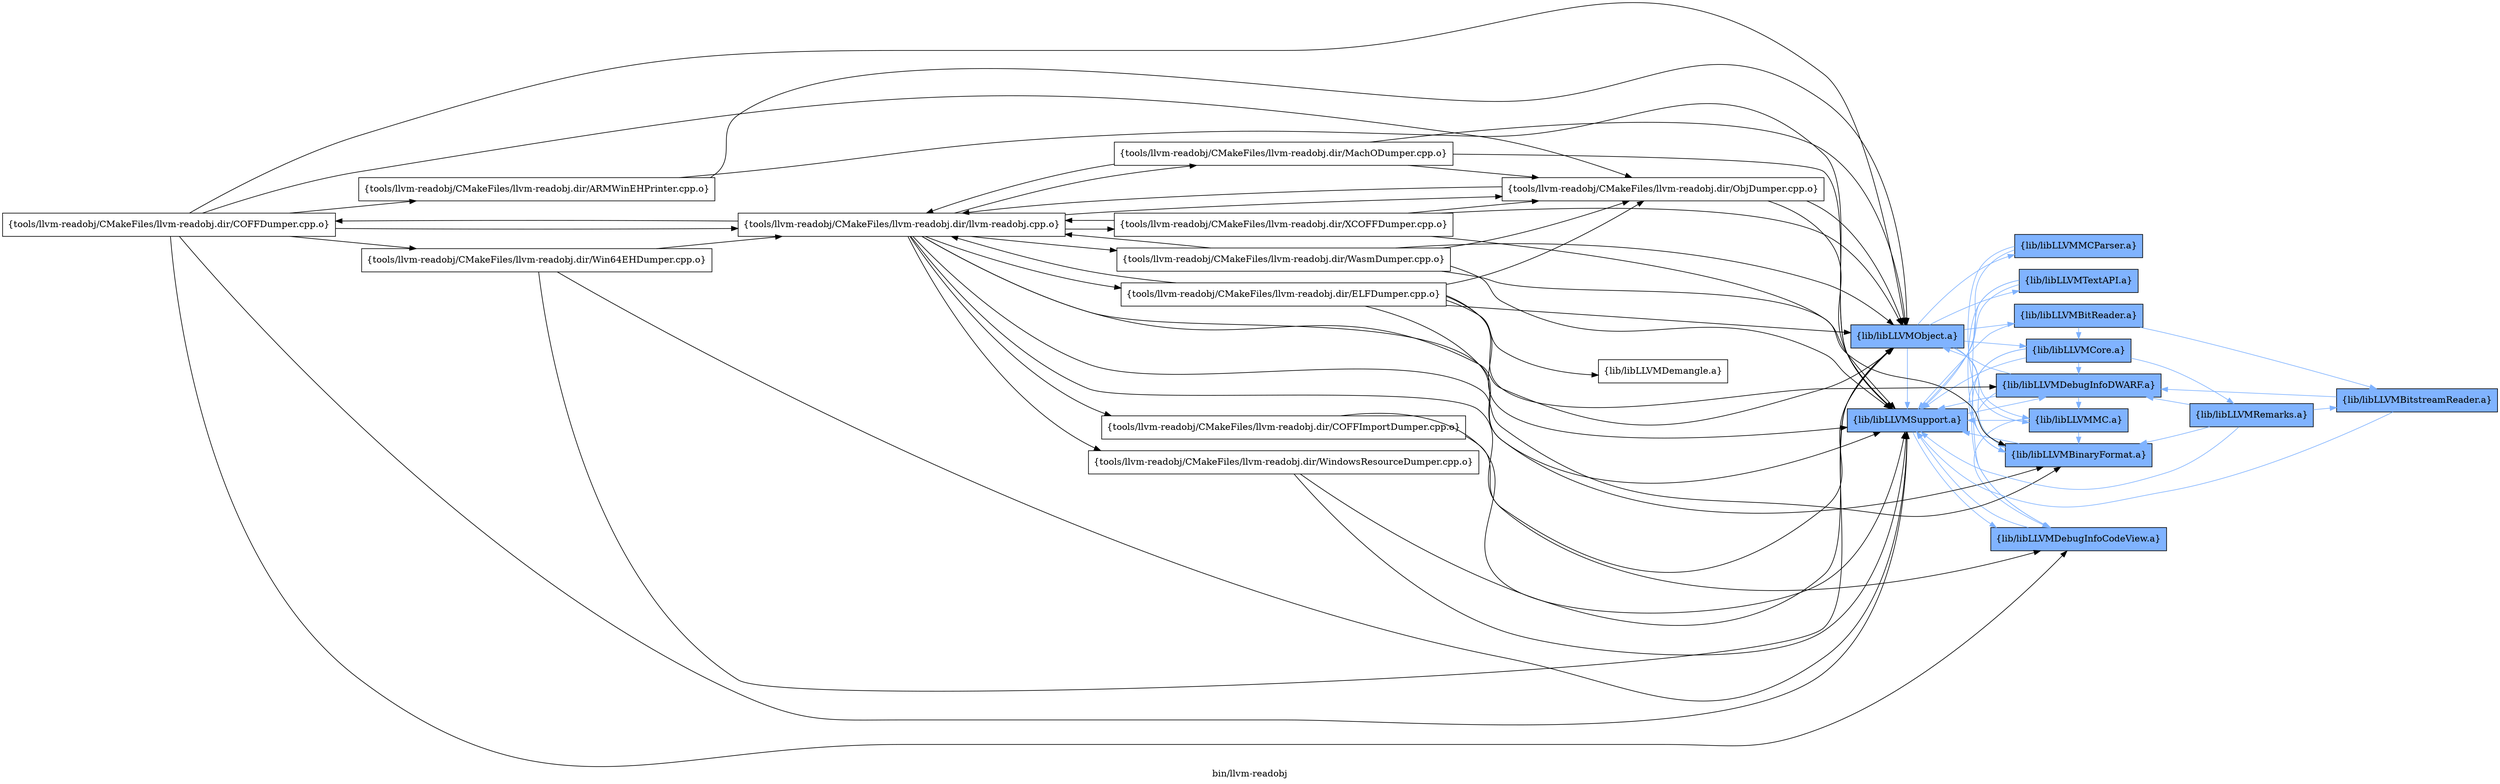 digraph "bin/llvm-readobj" {
	label="bin/llvm-readobj";
	rankdir=LR;
	{ rank=same; Node0x564f677fcee8;  }
	{ rank=same; Node0x564f677fe6f8; Node0x564f677fded8;  }
	{ rank=same; Node0x564f677fed88; Node0x564f677f7d08; Node0x564f677fa698; Node0x564f677fbef8; Node0x564f677f8348; Node0x564f677f9ba8; Node0x564f677fd848; Node0x564f677fc998;  }

	Node0x564f677fcee8 [shape=record,shape=box,group=0,label="{tools/llvm-readobj/CMakeFiles/llvm-readobj.dir/ARMWinEHPrinter.cpp.o}"];
	Node0x564f677fcee8 -> Node0x564f677fe6f8;
	Node0x564f677fcee8 -> Node0x564f677fded8;
	Node0x564f677fe6f8 [shape=record,shape=box,group=1,style=filled,fillcolor="0.600000 0.5 1",label="{lib/libLLVMObject.a}"];
	Node0x564f677fe6f8 -> Node0x564f677fded8[color="0.600000 0.5 1"];
	Node0x564f677fe6f8 -> Node0x564f677fed88[color="0.600000 0.5 1"];
	Node0x564f677fe6f8 -> Node0x564f677f7d08[color="0.600000 0.5 1"];
	Node0x564f677fe6f8 -> Node0x564f677fa698[color="0.600000 0.5 1"];
	Node0x564f677fe6f8 -> Node0x564f677fbef8[color="0.600000 0.5 1"];
	Node0x564f677fe6f8 -> Node0x564f677f8348[color="0.600000 0.5 1"];
	Node0x564f677fe6f8 -> Node0x564f677f9ba8[color="0.600000 0.5 1"];
	Node0x564f677fded8 [shape=record,shape=box,group=1,style=filled,fillcolor="0.600000 0.5 1",label="{lib/libLLVMSupport.a}"];
	Node0x564f677fded8 -> Node0x564f677fd848[color="0.600000 0.5 1"];
	Node0x564f677fded8 -> Node0x564f677fc998[color="0.600000 0.5 1"];
	Node0x564f677f7448 [shape=record,shape=box,group=0,label="{tools/llvm-readobj/CMakeFiles/llvm-readobj.dir/COFFDumper.cpp.o}"];
	Node0x564f677f7448 -> Node0x564f677fcee8;
	Node0x564f677f7448 -> Node0x564f677f6138;
	Node0x564f677f7448 -> Node0x564f677f96f8;
	Node0x564f677f7448 -> Node0x564f677fc268;
	Node0x564f677f7448 -> Node0x564f677fd848;
	Node0x564f677f7448 -> Node0x564f677fe6f8;
	Node0x564f677f7448 -> Node0x564f677fded8;
	Node0x564f677f6138 [shape=record,shape=box,group=0,label="{tools/llvm-readobj/CMakeFiles/llvm-readobj.dir/llvm-readobj.cpp.o}"];
	Node0x564f677f6138 -> Node0x564f677f7448;
	Node0x564f677f6138 -> Node0x564f677f6228;
	Node0x564f677f6138 -> Node0x564f677f5b48;
	Node0x564f677f6138 -> Node0x564f677f4fb8;
	Node0x564f677f6138 -> Node0x564f677f96f8;
	Node0x564f677f6138 -> Node0x564f677f9928;
	Node0x564f677f6138 -> Node0x564f677fc038;
	Node0x564f677f6138 -> Node0x564f677f78f8;
	Node0x564f677f6138 -> Node0x564f677fd848;
	Node0x564f677f6138 -> Node0x564f677fe6f8;
	Node0x564f677f6138 -> Node0x564f677fed88;
	Node0x564f677f6138 -> Node0x564f677fded8;
	Node0x564f677f96f8 [shape=record,shape=box,group=0,label="{tools/llvm-readobj/CMakeFiles/llvm-readobj.dir/ObjDumper.cpp.o}"];
	Node0x564f677f96f8 -> Node0x564f677f6138;
	Node0x564f677f96f8 -> Node0x564f677fe6f8;
	Node0x564f677f96f8 -> Node0x564f677fded8;
	Node0x564f677fc268 [shape=record,shape=box,group=0,label="{tools/llvm-readobj/CMakeFiles/llvm-readobj.dir/Win64EHDumper.cpp.o}"];
	Node0x564f677fc268 -> Node0x564f677f6138;
	Node0x564f677fc268 -> Node0x564f677fe6f8;
	Node0x564f677fc268 -> Node0x564f677fded8;
	Node0x564f677fd848 [shape=record,shape=box,group=1,style=filled,fillcolor="0.600000 0.5 1",label="{lib/libLLVMDebugInfoCodeView.a}"];
	Node0x564f677fd848 -> Node0x564f677fded8[color="0.600000 0.5 1"];
	Node0x564f677f6228 [shape=record,shape=box,group=0,label="{tools/llvm-readobj/CMakeFiles/llvm-readobj.dir/COFFImportDumper.cpp.o}"];
	Node0x564f677f6228 -> Node0x564f677fe6f8;
	Node0x564f677f6228 -> Node0x564f677fded8;
	Node0x564f677f5b48 [shape=record,shape=box,group=0,label="{tools/llvm-readobj/CMakeFiles/llvm-readobj.dir/ELFDumper.cpp.o}"];
	Node0x564f677f5b48 -> Node0x564f677f6138;
	Node0x564f677f5b48 -> Node0x564f677f96f8;
	Node0x564f677f5b48 -> Node0x564f677fc998;
	Node0x564f677f5b48 -> Node0x564f677fce48;
	Node0x564f677f5b48 -> Node0x564f677fe6f8;
	Node0x564f677f5b48 -> Node0x564f677fed88;
	Node0x564f677f5b48 -> Node0x564f677fded8;
	Node0x564f677fc998 [shape=record,shape=box,group=1,style=filled,fillcolor="0.600000 0.5 1",label="{lib/libLLVMDebugInfoDWARF.a}"];
	Node0x564f677fc998 -> Node0x564f677fe6f8[color="0.600000 0.5 1"];
	Node0x564f677fc998 -> Node0x564f677fed88[color="0.600000 0.5 1"];
	Node0x564f677fc998 -> Node0x564f677fded8[color="0.600000 0.5 1"];
	Node0x564f677fc998 -> Node0x564f677f7d08[color="0.600000 0.5 1"];
	Node0x564f677fce48 [shape=record,shape=box,group=0,label="{lib/libLLVMDemangle.a}"];
	Node0x564f677fed88 [shape=record,shape=box,group=1,style=filled,fillcolor="0.600000 0.5 1",label="{lib/libLLVMBinaryFormat.a}"];
	Node0x564f677fed88 -> Node0x564f677fded8[color="0.600000 0.5 1"];
	Node0x564f677f4fb8 [shape=record,shape=box,group=0,label="{tools/llvm-readobj/CMakeFiles/llvm-readobj.dir/MachODumper.cpp.o}"];
	Node0x564f677f4fb8 -> Node0x564f677f6138;
	Node0x564f677f4fb8 -> Node0x564f677f96f8;
	Node0x564f677f4fb8 -> Node0x564f677fe6f8;
	Node0x564f677f4fb8 -> Node0x564f677fded8;
	Node0x564f677f9928 [shape=record,shape=box,group=0,label="{tools/llvm-readobj/CMakeFiles/llvm-readobj.dir/WasmDumper.cpp.o}"];
	Node0x564f677f9928 -> Node0x564f677f6138;
	Node0x564f677f9928 -> Node0x564f677f96f8;
	Node0x564f677f9928 -> Node0x564f677fe6f8;
	Node0x564f677f9928 -> Node0x564f677fed88;
	Node0x564f677f9928 -> Node0x564f677fded8;
	Node0x564f677fc038 [shape=record,shape=box,group=0,label="{tools/llvm-readobj/CMakeFiles/llvm-readobj.dir/WindowsResourceDumper.cpp.o}"];
	Node0x564f677fc038 -> Node0x564f677fe6f8;
	Node0x564f677fc038 -> Node0x564f677fded8;
	Node0x564f677f78f8 [shape=record,shape=box,group=0,label="{tools/llvm-readobj/CMakeFiles/llvm-readobj.dir/XCOFFDumper.cpp.o}"];
	Node0x564f677f78f8 -> Node0x564f677f6138;
	Node0x564f677f78f8 -> Node0x564f677f96f8;
	Node0x564f677f78f8 -> Node0x564f677fe6f8;
	Node0x564f677f78f8 -> Node0x564f677fded8;
	Node0x564f677f7d08 [shape=record,shape=box,group=1,style=filled,fillcolor="0.600000 0.5 1",label="{lib/libLLVMMC.a}"];
	Node0x564f677f7d08 -> Node0x564f677fded8[color="0.600000 0.5 1"];
	Node0x564f677f7d08 -> Node0x564f677fed88[color="0.600000 0.5 1"];
	Node0x564f677f7d08 -> Node0x564f677fd848[color="0.600000 0.5 1"];
	Node0x564f677fa698 [shape=record,shape=box,group=1,style=filled,fillcolor="0.600000 0.5 1",label="{lib/libLLVMBitReader.a}"];
	Node0x564f677fa698 -> Node0x564f677fded8[color="0.600000 0.5 1"];
	Node0x564f677fa698 -> Node0x564f677fbef8[color="0.600000 0.5 1"];
	Node0x564f677fa698 -> Node0x564f677fb958[color="0.600000 0.5 1"];
	Node0x564f677fbef8 [shape=record,shape=box,group=1,style=filled,fillcolor="0.600000 0.5 1",label="{lib/libLLVMCore.a}"];
	Node0x564f677fbef8 -> Node0x564f677fded8[color="0.600000 0.5 1"];
	Node0x564f677fbef8 -> Node0x564f677fed88[color="0.600000 0.5 1"];
	Node0x564f677fbef8 -> Node0x564f677fd848[color="0.600000 0.5 1"];
	Node0x564f677fbef8 -> Node0x564f677fc998[color="0.600000 0.5 1"];
	Node0x564f677fbef8 -> Node0x564f677fb548[color="0.600000 0.5 1"];
	Node0x564f677f8348 [shape=record,shape=box,group=1,style=filled,fillcolor="0.600000 0.5 1",label="{lib/libLLVMMCParser.a}"];
	Node0x564f677f8348 -> Node0x564f677fded8[color="0.600000 0.5 1"];
	Node0x564f677f8348 -> Node0x564f677f7d08[color="0.600000 0.5 1"];
	Node0x564f677f9ba8 [shape=record,shape=box,group=1,style=filled,fillcolor="0.600000 0.5 1",label="{lib/libLLVMTextAPI.a}"];
	Node0x564f677f9ba8 -> Node0x564f677fded8[color="0.600000 0.5 1"];
	Node0x564f677f9ba8 -> Node0x564f677fed88[color="0.600000 0.5 1"];
	Node0x564f677f9ba8 -> Node0x564f677fd848[color="0.600000 0.5 1"];
	Node0x564f677fb958 [shape=record,shape=box,group=1,style=filled,fillcolor="0.600000 0.5 1",label="{lib/libLLVMBitstreamReader.a}"];
	Node0x564f677fb958 -> Node0x564f677fc998[color="0.600000 0.5 1"];
	Node0x564f677fb958 -> Node0x564f677fded8[color="0.600000 0.5 1"];
	Node0x564f677fb548 [shape=record,shape=box,group=1,style=filled,fillcolor="0.600000 0.5 1",label="{lib/libLLVMRemarks.a}"];
	Node0x564f677fb548 -> Node0x564f677fded8[color="0.600000 0.5 1"];
	Node0x564f677fb548 -> Node0x564f677fc998[color="0.600000 0.5 1"];
	Node0x564f677fb548 -> Node0x564f677fb958[color="0.600000 0.5 1"];
	Node0x564f677fb548 -> Node0x564f677fed88[color="0.600000 0.5 1"];
}
